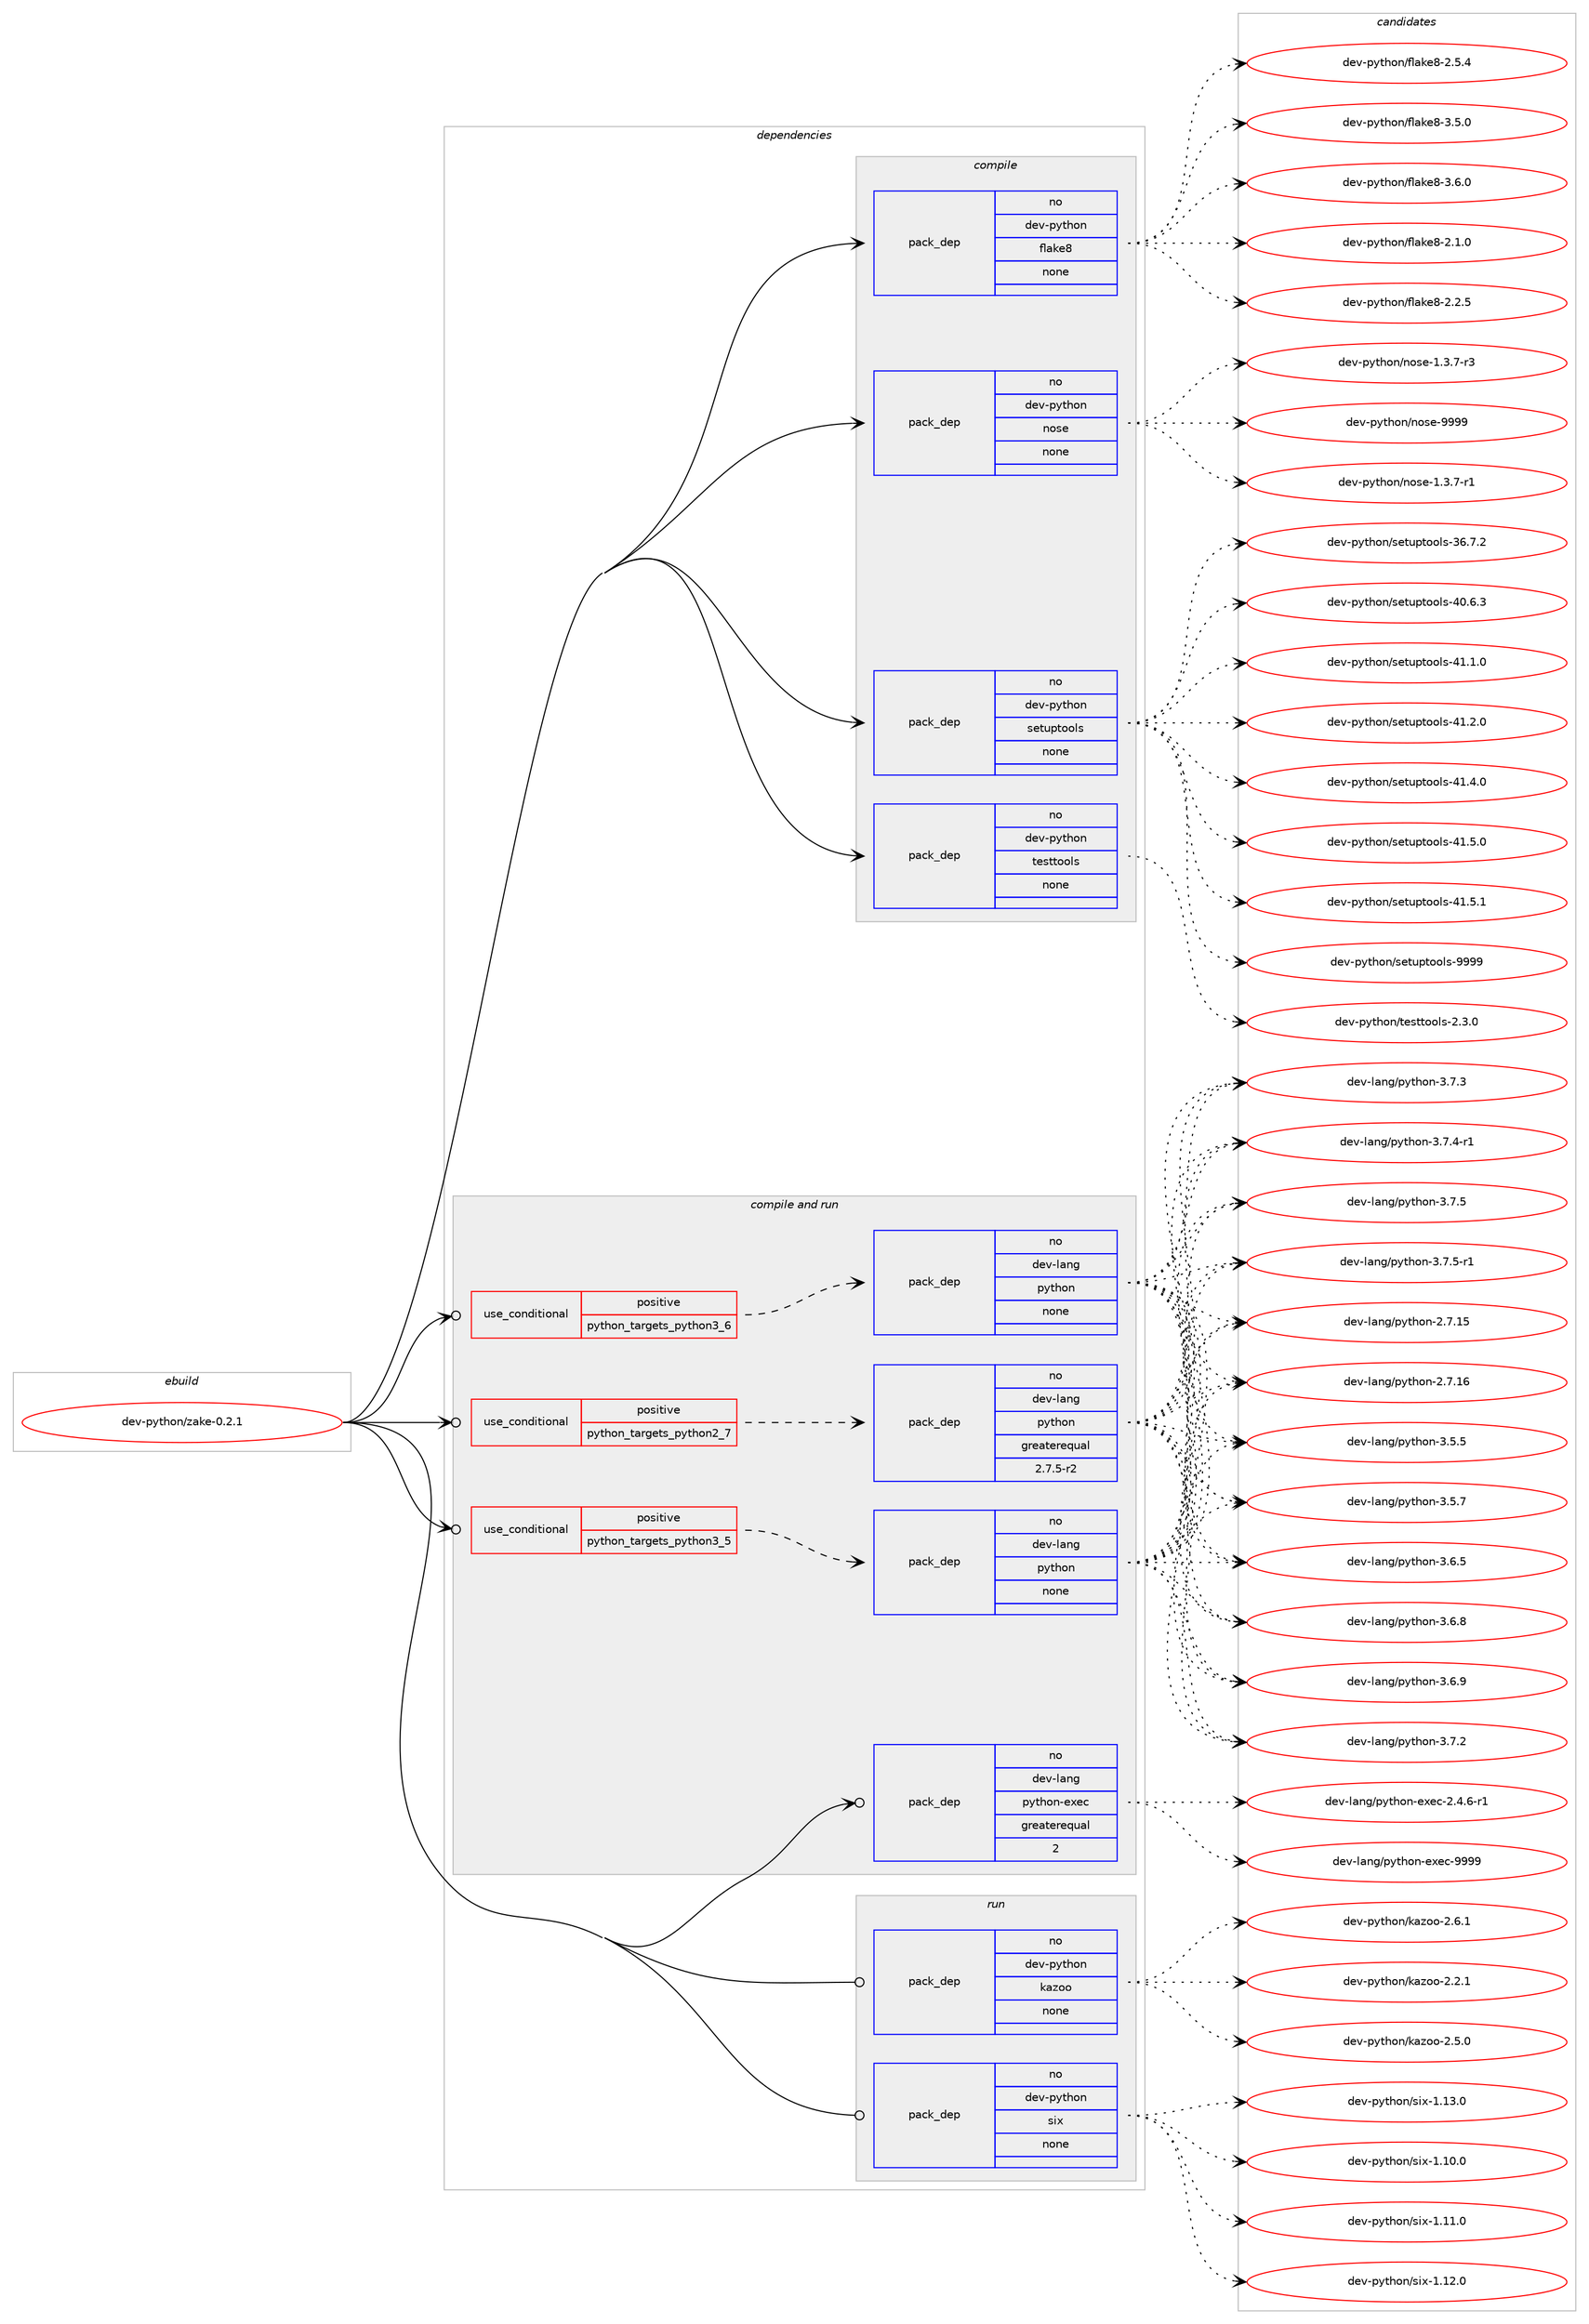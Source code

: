digraph prolog {

# *************
# Graph options
# *************

newrank=true;
concentrate=true;
compound=true;
graph [rankdir=LR,fontname=Helvetica,fontsize=10,ranksep=1.5];#, ranksep=2.5, nodesep=0.2];
edge  [arrowhead=vee];
node  [fontname=Helvetica,fontsize=10];

# **********
# The ebuild
# **********

subgraph cluster_leftcol {
color=gray;
rank=same;
label=<<i>ebuild</i>>;
id [label="dev-python/zake-0.2.1", color=red, width=4, href="../dev-python/zake-0.2.1.svg"];
}

# ****************
# The dependencies
# ****************

subgraph cluster_midcol {
color=gray;
label=<<i>dependencies</i>>;
subgraph cluster_compile {
fillcolor="#eeeeee";
style=filled;
label=<<i>compile</i>>;
subgraph pack481261 {
dependency644974 [label=<<TABLE BORDER="0" CELLBORDER="1" CELLSPACING="0" CELLPADDING="4" WIDTH="220"><TR><TD ROWSPAN="6" CELLPADDING="30">pack_dep</TD></TR><TR><TD WIDTH="110">no</TD></TR><TR><TD>dev-python</TD></TR><TR><TD>flake8</TD></TR><TR><TD>none</TD></TR><TR><TD></TD></TR></TABLE>>, shape=none, color=blue];
}
id:e -> dependency644974:w [weight=20,style="solid",arrowhead="vee"];
subgraph pack481262 {
dependency644975 [label=<<TABLE BORDER="0" CELLBORDER="1" CELLSPACING="0" CELLPADDING="4" WIDTH="220"><TR><TD ROWSPAN="6" CELLPADDING="30">pack_dep</TD></TR><TR><TD WIDTH="110">no</TD></TR><TR><TD>dev-python</TD></TR><TR><TD>nose</TD></TR><TR><TD>none</TD></TR><TR><TD></TD></TR></TABLE>>, shape=none, color=blue];
}
id:e -> dependency644975:w [weight=20,style="solid",arrowhead="vee"];
subgraph pack481263 {
dependency644976 [label=<<TABLE BORDER="0" CELLBORDER="1" CELLSPACING="0" CELLPADDING="4" WIDTH="220"><TR><TD ROWSPAN="6" CELLPADDING="30">pack_dep</TD></TR><TR><TD WIDTH="110">no</TD></TR><TR><TD>dev-python</TD></TR><TR><TD>setuptools</TD></TR><TR><TD>none</TD></TR><TR><TD></TD></TR></TABLE>>, shape=none, color=blue];
}
id:e -> dependency644976:w [weight=20,style="solid",arrowhead="vee"];
subgraph pack481264 {
dependency644977 [label=<<TABLE BORDER="0" CELLBORDER="1" CELLSPACING="0" CELLPADDING="4" WIDTH="220"><TR><TD ROWSPAN="6" CELLPADDING="30">pack_dep</TD></TR><TR><TD WIDTH="110">no</TD></TR><TR><TD>dev-python</TD></TR><TR><TD>testtools</TD></TR><TR><TD>none</TD></TR><TR><TD></TD></TR></TABLE>>, shape=none, color=blue];
}
id:e -> dependency644977:w [weight=20,style="solid",arrowhead="vee"];
}
subgraph cluster_compileandrun {
fillcolor="#eeeeee";
style=filled;
label=<<i>compile and run</i>>;
subgraph cond151824 {
dependency644978 [label=<<TABLE BORDER="0" CELLBORDER="1" CELLSPACING="0" CELLPADDING="4"><TR><TD ROWSPAN="3" CELLPADDING="10">use_conditional</TD></TR><TR><TD>positive</TD></TR><TR><TD>python_targets_python2_7</TD></TR></TABLE>>, shape=none, color=red];
subgraph pack481265 {
dependency644979 [label=<<TABLE BORDER="0" CELLBORDER="1" CELLSPACING="0" CELLPADDING="4" WIDTH="220"><TR><TD ROWSPAN="6" CELLPADDING="30">pack_dep</TD></TR><TR><TD WIDTH="110">no</TD></TR><TR><TD>dev-lang</TD></TR><TR><TD>python</TD></TR><TR><TD>greaterequal</TD></TR><TR><TD>2.7.5-r2</TD></TR></TABLE>>, shape=none, color=blue];
}
dependency644978:e -> dependency644979:w [weight=20,style="dashed",arrowhead="vee"];
}
id:e -> dependency644978:w [weight=20,style="solid",arrowhead="odotvee"];
subgraph cond151825 {
dependency644980 [label=<<TABLE BORDER="0" CELLBORDER="1" CELLSPACING="0" CELLPADDING="4"><TR><TD ROWSPAN="3" CELLPADDING="10">use_conditional</TD></TR><TR><TD>positive</TD></TR><TR><TD>python_targets_python3_5</TD></TR></TABLE>>, shape=none, color=red];
subgraph pack481266 {
dependency644981 [label=<<TABLE BORDER="0" CELLBORDER="1" CELLSPACING="0" CELLPADDING="4" WIDTH="220"><TR><TD ROWSPAN="6" CELLPADDING="30">pack_dep</TD></TR><TR><TD WIDTH="110">no</TD></TR><TR><TD>dev-lang</TD></TR><TR><TD>python</TD></TR><TR><TD>none</TD></TR><TR><TD></TD></TR></TABLE>>, shape=none, color=blue];
}
dependency644980:e -> dependency644981:w [weight=20,style="dashed",arrowhead="vee"];
}
id:e -> dependency644980:w [weight=20,style="solid",arrowhead="odotvee"];
subgraph cond151826 {
dependency644982 [label=<<TABLE BORDER="0" CELLBORDER="1" CELLSPACING="0" CELLPADDING="4"><TR><TD ROWSPAN="3" CELLPADDING="10">use_conditional</TD></TR><TR><TD>positive</TD></TR><TR><TD>python_targets_python3_6</TD></TR></TABLE>>, shape=none, color=red];
subgraph pack481267 {
dependency644983 [label=<<TABLE BORDER="0" CELLBORDER="1" CELLSPACING="0" CELLPADDING="4" WIDTH="220"><TR><TD ROWSPAN="6" CELLPADDING="30">pack_dep</TD></TR><TR><TD WIDTH="110">no</TD></TR><TR><TD>dev-lang</TD></TR><TR><TD>python</TD></TR><TR><TD>none</TD></TR><TR><TD></TD></TR></TABLE>>, shape=none, color=blue];
}
dependency644982:e -> dependency644983:w [weight=20,style="dashed",arrowhead="vee"];
}
id:e -> dependency644982:w [weight=20,style="solid",arrowhead="odotvee"];
subgraph pack481268 {
dependency644984 [label=<<TABLE BORDER="0" CELLBORDER="1" CELLSPACING="0" CELLPADDING="4" WIDTH="220"><TR><TD ROWSPAN="6" CELLPADDING="30">pack_dep</TD></TR><TR><TD WIDTH="110">no</TD></TR><TR><TD>dev-lang</TD></TR><TR><TD>python-exec</TD></TR><TR><TD>greaterequal</TD></TR><TR><TD>2</TD></TR></TABLE>>, shape=none, color=blue];
}
id:e -> dependency644984:w [weight=20,style="solid",arrowhead="odotvee"];
}
subgraph cluster_run {
fillcolor="#eeeeee";
style=filled;
label=<<i>run</i>>;
subgraph pack481269 {
dependency644985 [label=<<TABLE BORDER="0" CELLBORDER="1" CELLSPACING="0" CELLPADDING="4" WIDTH="220"><TR><TD ROWSPAN="6" CELLPADDING="30">pack_dep</TD></TR><TR><TD WIDTH="110">no</TD></TR><TR><TD>dev-python</TD></TR><TR><TD>kazoo</TD></TR><TR><TD>none</TD></TR><TR><TD></TD></TR></TABLE>>, shape=none, color=blue];
}
id:e -> dependency644985:w [weight=20,style="solid",arrowhead="odot"];
subgraph pack481270 {
dependency644986 [label=<<TABLE BORDER="0" CELLBORDER="1" CELLSPACING="0" CELLPADDING="4" WIDTH="220"><TR><TD ROWSPAN="6" CELLPADDING="30">pack_dep</TD></TR><TR><TD WIDTH="110">no</TD></TR><TR><TD>dev-python</TD></TR><TR><TD>six</TD></TR><TR><TD>none</TD></TR><TR><TD></TD></TR></TABLE>>, shape=none, color=blue];
}
id:e -> dependency644986:w [weight=20,style="solid",arrowhead="odot"];
}
}

# **************
# The candidates
# **************

subgraph cluster_choices {
rank=same;
color=gray;
label=<<i>candidates</i>>;

subgraph choice481261 {
color=black;
nodesep=1;
choice10010111845112121116104111110471021089710710156455046494648 [label="dev-python/flake8-2.1.0", color=red, width=4,href="../dev-python/flake8-2.1.0.svg"];
choice10010111845112121116104111110471021089710710156455046504653 [label="dev-python/flake8-2.2.5", color=red, width=4,href="../dev-python/flake8-2.2.5.svg"];
choice10010111845112121116104111110471021089710710156455046534652 [label="dev-python/flake8-2.5.4", color=red, width=4,href="../dev-python/flake8-2.5.4.svg"];
choice10010111845112121116104111110471021089710710156455146534648 [label="dev-python/flake8-3.5.0", color=red, width=4,href="../dev-python/flake8-3.5.0.svg"];
choice10010111845112121116104111110471021089710710156455146544648 [label="dev-python/flake8-3.6.0", color=red, width=4,href="../dev-python/flake8-3.6.0.svg"];
dependency644974:e -> choice10010111845112121116104111110471021089710710156455046494648:w [style=dotted,weight="100"];
dependency644974:e -> choice10010111845112121116104111110471021089710710156455046504653:w [style=dotted,weight="100"];
dependency644974:e -> choice10010111845112121116104111110471021089710710156455046534652:w [style=dotted,weight="100"];
dependency644974:e -> choice10010111845112121116104111110471021089710710156455146534648:w [style=dotted,weight="100"];
dependency644974:e -> choice10010111845112121116104111110471021089710710156455146544648:w [style=dotted,weight="100"];
}
subgraph choice481262 {
color=black;
nodesep=1;
choice10010111845112121116104111110471101111151014549465146554511449 [label="dev-python/nose-1.3.7-r1", color=red, width=4,href="../dev-python/nose-1.3.7-r1.svg"];
choice10010111845112121116104111110471101111151014549465146554511451 [label="dev-python/nose-1.3.7-r3", color=red, width=4,href="../dev-python/nose-1.3.7-r3.svg"];
choice10010111845112121116104111110471101111151014557575757 [label="dev-python/nose-9999", color=red, width=4,href="../dev-python/nose-9999.svg"];
dependency644975:e -> choice10010111845112121116104111110471101111151014549465146554511449:w [style=dotted,weight="100"];
dependency644975:e -> choice10010111845112121116104111110471101111151014549465146554511451:w [style=dotted,weight="100"];
dependency644975:e -> choice10010111845112121116104111110471101111151014557575757:w [style=dotted,weight="100"];
}
subgraph choice481263 {
color=black;
nodesep=1;
choice100101118451121211161041111104711510111611711211611111110811545515446554650 [label="dev-python/setuptools-36.7.2", color=red, width=4,href="../dev-python/setuptools-36.7.2.svg"];
choice100101118451121211161041111104711510111611711211611111110811545524846544651 [label="dev-python/setuptools-40.6.3", color=red, width=4,href="../dev-python/setuptools-40.6.3.svg"];
choice100101118451121211161041111104711510111611711211611111110811545524946494648 [label="dev-python/setuptools-41.1.0", color=red, width=4,href="../dev-python/setuptools-41.1.0.svg"];
choice100101118451121211161041111104711510111611711211611111110811545524946504648 [label="dev-python/setuptools-41.2.0", color=red, width=4,href="../dev-python/setuptools-41.2.0.svg"];
choice100101118451121211161041111104711510111611711211611111110811545524946524648 [label="dev-python/setuptools-41.4.0", color=red, width=4,href="../dev-python/setuptools-41.4.0.svg"];
choice100101118451121211161041111104711510111611711211611111110811545524946534648 [label="dev-python/setuptools-41.5.0", color=red, width=4,href="../dev-python/setuptools-41.5.0.svg"];
choice100101118451121211161041111104711510111611711211611111110811545524946534649 [label="dev-python/setuptools-41.5.1", color=red, width=4,href="../dev-python/setuptools-41.5.1.svg"];
choice10010111845112121116104111110471151011161171121161111111081154557575757 [label="dev-python/setuptools-9999", color=red, width=4,href="../dev-python/setuptools-9999.svg"];
dependency644976:e -> choice100101118451121211161041111104711510111611711211611111110811545515446554650:w [style=dotted,weight="100"];
dependency644976:e -> choice100101118451121211161041111104711510111611711211611111110811545524846544651:w [style=dotted,weight="100"];
dependency644976:e -> choice100101118451121211161041111104711510111611711211611111110811545524946494648:w [style=dotted,weight="100"];
dependency644976:e -> choice100101118451121211161041111104711510111611711211611111110811545524946504648:w [style=dotted,weight="100"];
dependency644976:e -> choice100101118451121211161041111104711510111611711211611111110811545524946524648:w [style=dotted,weight="100"];
dependency644976:e -> choice100101118451121211161041111104711510111611711211611111110811545524946534648:w [style=dotted,weight="100"];
dependency644976:e -> choice100101118451121211161041111104711510111611711211611111110811545524946534649:w [style=dotted,weight="100"];
dependency644976:e -> choice10010111845112121116104111110471151011161171121161111111081154557575757:w [style=dotted,weight="100"];
}
subgraph choice481264 {
color=black;
nodesep=1;
choice1001011184511212111610411111047116101115116116111111108115455046514648 [label="dev-python/testtools-2.3.0", color=red, width=4,href="../dev-python/testtools-2.3.0.svg"];
dependency644977:e -> choice1001011184511212111610411111047116101115116116111111108115455046514648:w [style=dotted,weight="100"];
}
subgraph choice481265 {
color=black;
nodesep=1;
choice10010111845108971101034711212111610411111045504655464953 [label="dev-lang/python-2.7.15", color=red, width=4,href="../dev-lang/python-2.7.15.svg"];
choice10010111845108971101034711212111610411111045504655464954 [label="dev-lang/python-2.7.16", color=red, width=4,href="../dev-lang/python-2.7.16.svg"];
choice100101118451089711010347112121116104111110455146534653 [label="dev-lang/python-3.5.5", color=red, width=4,href="../dev-lang/python-3.5.5.svg"];
choice100101118451089711010347112121116104111110455146534655 [label="dev-lang/python-3.5.7", color=red, width=4,href="../dev-lang/python-3.5.7.svg"];
choice100101118451089711010347112121116104111110455146544653 [label="dev-lang/python-3.6.5", color=red, width=4,href="../dev-lang/python-3.6.5.svg"];
choice100101118451089711010347112121116104111110455146544656 [label="dev-lang/python-3.6.8", color=red, width=4,href="../dev-lang/python-3.6.8.svg"];
choice100101118451089711010347112121116104111110455146544657 [label="dev-lang/python-3.6.9", color=red, width=4,href="../dev-lang/python-3.6.9.svg"];
choice100101118451089711010347112121116104111110455146554650 [label="dev-lang/python-3.7.2", color=red, width=4,href="../dev-lang/python-3.7.2.svg"];
choice100101118451089711010347112121116104111110455146554651 [label="dev-lang/python-3.7.3", color=red, width=4,href="../dev-lang/python-3.7.3.svg"];
choice1001011184510897110103471121211161041111104551465546524511449 [label="dev-lang/python-3.7.4-r1", color=red, width=4,href="../dev-lang/python-3.7.4-r1.svg"];
choice100101118451089711010347112121116104111110455146554653 [label="dev-lang/python-3.7.5", color=red, width=4,href="../dev-lang/python-3.7.5.svg"];
choice1001011184510897110103471121211161041111104551465546534511449 [label="dev-lang/python-3.7.5-r1", color=red, width=4,href="../dev-lang/python-3.7.5-r1.svg"];
dependency644979:e -> choice10010111845108971101034711212111610411111045504655464953:w [style=dotted,weight="100"];
dependency644979:e -> choice10010111845108971101034711212111610411111045504655464954:w [style=dotted,weight="100"];
dependency644979:e -> choice100101118451089711010347112121116104111110455146534653:w [style=dotted,weight="100"];
dependency644979:e -> choice100101118451089711010347112121116104111110455146534655:w [style=dotted,weight="100"];
dependency644979:e -> choice100101118451089711010347112121116104111110455146544653:w [style=dotted,weight="100"];
dependency644979:e -> choice100101118451089711010347112121116104111110455146544656:w [style=dotted,weight="100"];
dependency644979:e -> choice100101118451089711010347112121116104111110455146544657:w [style=dotted,weight="100"];
dependency644979:e -> choice100101118451089711010347112121116104111110455146554650:w [style=dotted,weight="100"];
dependency644979:e -> choice100101118451089711010347112121116104111110455146554651:w [style=dotted,weight="100"];
dependency644979:e -> choice1001011184510897110103471121211161041111104551465546524511449:w [style=dotted,weight="100"];
dependency644979:e -> choice100101118451089711010347112121116104111110455146554653:w [style=dotted,weight="100"];
dependency644979:e -> choice1001011184510897110103471121211161041111104551465546534511449:w [style=dotted,weight="100"];
}
subgraph choice481266 {
color=black;
nodesep=1;
choice10010111845108971101034711212111610411111045504655464953 [label="dev-lang/python-2.7.15", color=red, width=4,href="../dev-lang/python-2.7.15.svg"];
choice10010111845108971101034711212111610411111045504655464954 [label="dev-lang/python-2.7.16", color=red, width=4,href="../dev-lang/python-2.7.16.svg"];
choice100101118451089711010347112121116104111110455146534653 [label="dev-lang/python-3.5.5", color=red, width=4,href="../dev-lang/python-3.5.5.svg"];
choice100101118451089711010347112121116104111110455146534655 [label="dev-lang/python-3.5.7", color=red, width=4,href="../dev-lang/python-3.5.7.svg"];
choice100101118451089711010347112121116104111110455146544653 [label="dev-lang/python-3.6.5", color=red, width=4,href="../dev-lang/python-3.6.5.svg"];
choice100101118451089711010347112121116104111110455146544656 [label="dev-lang/python-3.6.8", color=red, width=4,href="../dev-lang/python-3.6.8.svg"];
choice100101118451089711010347112121116104111110455146544657 [label="dev-lang/python-3.6.9", color=red, width=4,href="../dev-lang/python-3.6.9.svg"];
choice100101118451089711010347112121116104111110455146554650 [label="dev-lang/python-3.7.2", color=red, width=4,href="../dev-lang/python-3.7.2.svg"];
choice100101118451089711010347112121116104111110455146554651 [label="dev-lang/python-3.7.3", color=red, width=4,href="../dev-lang/python-3.7.3.svg"];
choice1001011184510897110103471121211161041111104551465546524511449 [label="dev-lang/python-3.7.4-r1", color=red, width=4,href="../dev-lang/python-3.7.4-r1.svg"];
choice100101118451089711010347112121116104111110455146554653 [label="dev-lang/python-3.7.5", color=red, width=4,href="../dev-lang/python-3.7.5.svg"];
choice1001011184510897110103471121211161041111104551465546534511449 [label="dev-lang/python-3.7.5-r1", color=red, width=4,href="../dev-lang/python-3.7.5-r1.svg"];
dependency644981:e -> choice10010111845108971101034711212111610411111045504655464953:w [style=dotted,weight="100"];
dependency644981:e -> choice10010111845108971101034711212111610411111045504655464954:w [style=dotted,weight="100"];
dependency644981:e -> choice100101118451089711010347112121116104111110455146534653:w [style=dotted,weight="100"];
dependency644981:e -> choice100101118451089711010347112121116104111110455146534655:w [style=dotted,weight="100"];
dependency644981:e -> choice100101118451089711010347112121116104111110455146544653:w [style=dotted,weight="100"];
dependency644981:e -> choice100101118451089711010347112121116104111110455146544656:w [style=dotted,weight="100"];
dependency644981:e -> choice100101118451089711010347112121116104111110455146544657:w [style=dotted,weight="100"];
dependency644981:e -> choice100101118451089711010347112121116104111110455146554650:w [style=dotted,weight="100"];
dependency644981:e -> choice100101118451089711010347112121116104111110455146554651:w [style=dotted,weight="100"];
dependency644981:e -> choice1001011184510897110103471121211161041111104551465546524511449:w [style=dotted,weight="100"];
dependency644981:e -> choice100101118451089711010347112121116104111110455146554653:w [style=dotted,weight="100"];
dependency644981:e -> choice1001011184510897110103471121211161041111104551465546534511449:w [style=dotted,weight="100"];
}
subgraph choice481267 {
color=black;
nodesep=1;
choice10010111845108971101034711212111610411111045504655464953 [label="dev-lang/python-2.7.15", color=red, width=4,href="../dev-lang/python-2.7.15.svg"];
choice10010111845108971101034711212111610411111045504655464954 [label="dev-lang/python-2.7.16", color=red, width=4,href="../dev-lang/python-2.7.16.svg"];
choice100101118451089711010347112121116104111110455146534653 [label="dev-lang/python-3.5.5", color=red, width=4,href="../dev-lang/python-3.5.5.svg"];
choice100101118451089711010347112121116104111110455146534655 [label="dev-lang/python-3.5.7", color=red, width=4,href="../dev-lang/python-3.5.7.svg"];
choice100101118451089711010347112121116104111110455146544653 [label="dev-lang/python-3.6.5", color=red, width=4,href="../dev-lang/python-3.6.5.svg"];
choice100101118451089711010347112121116104111110455146544656 [label="dev-lang/python-3.6.8", color=red, width=4,href="../dev-lang/python-3.6.8.svg"];
choice100101118451089711010347112121116104111110455146544657 [label="dev-lang/python-3.6.9", color=red, width=4,href="../dev-lang/python-3.6.9.svg"];
choice100101118451089711010347112121116104111110455146554650 [label="dev-lang/python-3.7.2", color=red, width=4,href="../dev-lang/python-3.7.2.svg"];
choice100101118451089711010347112121116104111110455146554651 [label="dev-lang/python-3.7.3", color=red, width=4,href="../dev-lang/python-3.7.3.svg"];
choice1001011184510897110103471121211161041111104551465546524511449 [label="dev-lang/python-3.7.4-r1", color=red, width=4,href="../dev-lang/python-3.7.4-r1.svg"];
choice100101118451089711010347112121116104111110455146554653 [label="dev-lang/python-3.7.5", color=red, width=4,href="../dev-lang/python-3.7.5.svg"];
choice1001011184510897110103471121211161041111104551465546534511449 [label="dev-lang/python-3.7.5-r1", color=red, width=4,href="../dev-lang/python-3.7.5-r1.svg"];
dependency644983:e -> choice10010111845108971101034711212111610411111045504655464953:w [style=dotted,weight="100"];
dependency644983:e -> choice10010111845108971101034711212111610411111045504655464954:w [style=dotted,weight="100"];
dependency644983:e -> choice100101118451089711010347112121116104111110455146534653:w [style=dotted,weight="100"];
dependency644983:e -> choice100101118451089711010347112121116104111110455146534655:w [style=dotted,weight="100"];
dependency644983:e -> choice100101118451089711010347112121116104111110455146544653:w [style=dotted,weight="100"];
dependency644983:e -> choice100101118451089711010347112121116104111110455146544656:w [style=dotted,weight="100"];
dependency644983:e -> choice100101118451089711010347112121116104111110455146544657:w [style=dotted,weight="100"];
dependency644983:e -> choice100101118451089711010347112121116104111110455146554650:w [style=dotted,weight="100"];
dependency644983:e -> choice100101118451089711010347112121116104111110455146554651:w [style=dotted,weight="100"];
dependency644983:e -> choice1001011184510897110103471121211161041111104551465546524511449:w [style=dotted,weight="100"];
dependency644983:e -> choice100101118451089711010347112121116104111110455146554653:w [style=dotted,weight="100"];
dependency644983:e -> choice1001011184510897110103471121211161041111104551465546534511449:w [style=dotted,weight="100"];
}
subgraph choice481268 {
color=black;
nodesep=1;
choice10010111845108971101034711212111610411111045101120101994550465246544511449 [label="dev-lang/python-exec-2.4.6-r1", color=red, width=4,href="../dev-lang/python-exec-2.4.6-r1.svg"];
choice10010111845108971101034711212111610411111045101120101994557575757 [label="dev-lang/python-exec-9999", color=red, width=4,href="../dev-lang/python-exec-9999.svg"];
dependency644984:e -> choice10010111845108971101034711212111610411111045101120101994550465246544511449:w [style=dotted,weight="100"];
dependency644984:e -> choice10010111845108971101034711212111610411111045101120101994557575757:w [style=dotted,weight="100"];
}
subgraph choice481269 {
color=black;
nodesep=1;
choice100101118451121211161041111104710797122111111455046504649 [label="dev-python/kazoo-2.2.1", color=red, width=4,href="../dev-python/kazoo-2.2.1.svg"];
choice100101118451121211161041111104710797122111111455046534648 [label="dev-python/kazoo-2.5.0", color=red, width=4,href="../dev-python/kazoo-2.5.0.svg"];
choice100101118451121211161041111104710797122111111455046544649 [label="dev-python/kazoo-2.6.1", color=red, width=4,href="../dev-python/kazoo-2.6.1.svg"];
dependency644985:e -> choice100101118451121211161041111104710797122111111455046504649:w [style=dotted,weight="100"];
dependency644985:e -> choice100101118451121211161041111104710797122111111455046534648:w [style=dotted,weight="100"];
dependency644985:e -> choice100101118451121211161041111104710797122111111455046544649:w [style=dotted,weight="100"];
}
subgraph choice481270 {
color=black;
nodesep=1;
choice100101118451121211161041111104711510512045494649484648 [label="dev-python/six-1.10.0", color=red, width=4,href="../dev-python/six-1.10.0.svg"];
choice100101118451121211161041111104711510512045494649494648 [label="dev-python/six-1.11.0", color=red, width=4,href="../dev-python/six-1.11.0.svg"];
choice100101118451121211161041111104711510512045494649504648 [label="dev-python/six-1.12.0", color=red, width=4,href="../dev-python/six-1.12.0.svg"];
choice100101118451121211161041111104711510512045494649514648 [label="dev-python/six-1.13.0", color=red, width=4,href="../dev-python/six-1.13.0.svg"];
dependency644986:e -> choice100101118451121211161041111104711510512045494649484648:w [style=dotted,weight="100"];
dependency644986:e -> choice100101118451121211161041111104711510512045494649494648:w [style=dotted,weight="100"];
dependency644986:e -> choice100101118451121211161041111104711510512045494649504648:w [style=dotted,weight="100"];
dependency644986:e -> choice100101118451121211161041111104711510512045494649514648:w [style=dotted,weight="100"];
}
}

}
